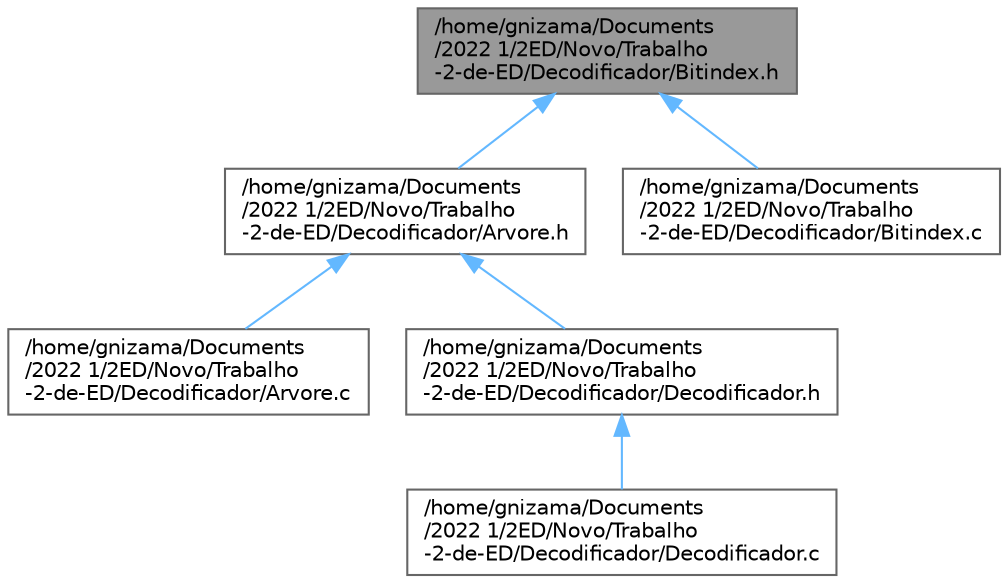 digraph "/home/gnizama/Documents/2022 1/2ED/Novo/Trabalho-2-de-ED/Decodificador/Bitindex.h"
{
 // LATEX_PDF_SIZE
  bgcolor="transparent";
  edge [fontname=Helvetica,fontsize=10,labelfontname=Helvetica,labelfontsize=10];
  node [fontname=Helvetica,fontsize=10,shape=box,height=0.2,width=0.4];
  Node1 [label="/home/gnizama/Documents\l/2022 1/2ED/Novo/Trabalho\l-2-de-ED/Decodificador/Bitindex.h",height=0.2,width=0.4,color="gray40", fillcolor="grey60", style="filled", fontcolor="black",tooltip=" "];
  Node1 -> Node2 [dir="back",color="steelblue1",style="solid"];
  Node2 [label="/home/gnizama/Documents\l/2022 1/2ED/Novo/Trabalho\l-2-de-ED/Decodificador/Arvore.h",height=0.2,width=0.4,color="grey40", fillcolor="white", style="filled",URL="$_arvore_8h.html",tooltip=" "];
  Node2 -> Node3 [dir="back",color="steelblue1",style="solid"];
  Node3 [label="/home/gnizama/Documents\l/2022 1/2ED/Novo/Trabalho\l-2-de-ED/Decodificador/Arvore.c",height=0.2,width=0.4,color="grey40", fillcolor="white", style="filled",URL="$_arvore_8c.html",tooltip=" "];
  Node2 -> Node4 [dir="back",color="steelblue1",style="solid"];
  Node4 [label="/home/gnizama/Documents\l/2022 1/2ED/Novo/Trabalho\l-2-de-ED/Decodificador/Decodificador.h",height=0.2,width=0.4,color="grey40", fillcolor="white", style="filled",URL="$_decodificador_8h.html",tooltip=" "];
  Node4 -> Node5 [dir="back",color="steelblue1",style="solid"];
  Node5 [label="/home/gnizama/Documents\l/2022 1/2ED/Novo/Trabalho\l-2-de-ED/Decodificador/Decodificador.c",height=0.2,width=0.4,color="grey40", fillcolor="white", style="filled",URL="$_decodificador_8c.html",tooltip=" "];
  Node1 -> Node6 [dir="back",color="steelblue1",style="solid"];
  Node6 [label="/home/gnizama/Documents\l/2022 1/2ED/Novo/Trabalho\l-2-de-ED/Decodificador/Bitindex.c",height=0.2,width=0.4,color="grey40", fillcolor="white", style="filled",URL="$_bitindex_8c.html",tooltip=" "];
}
